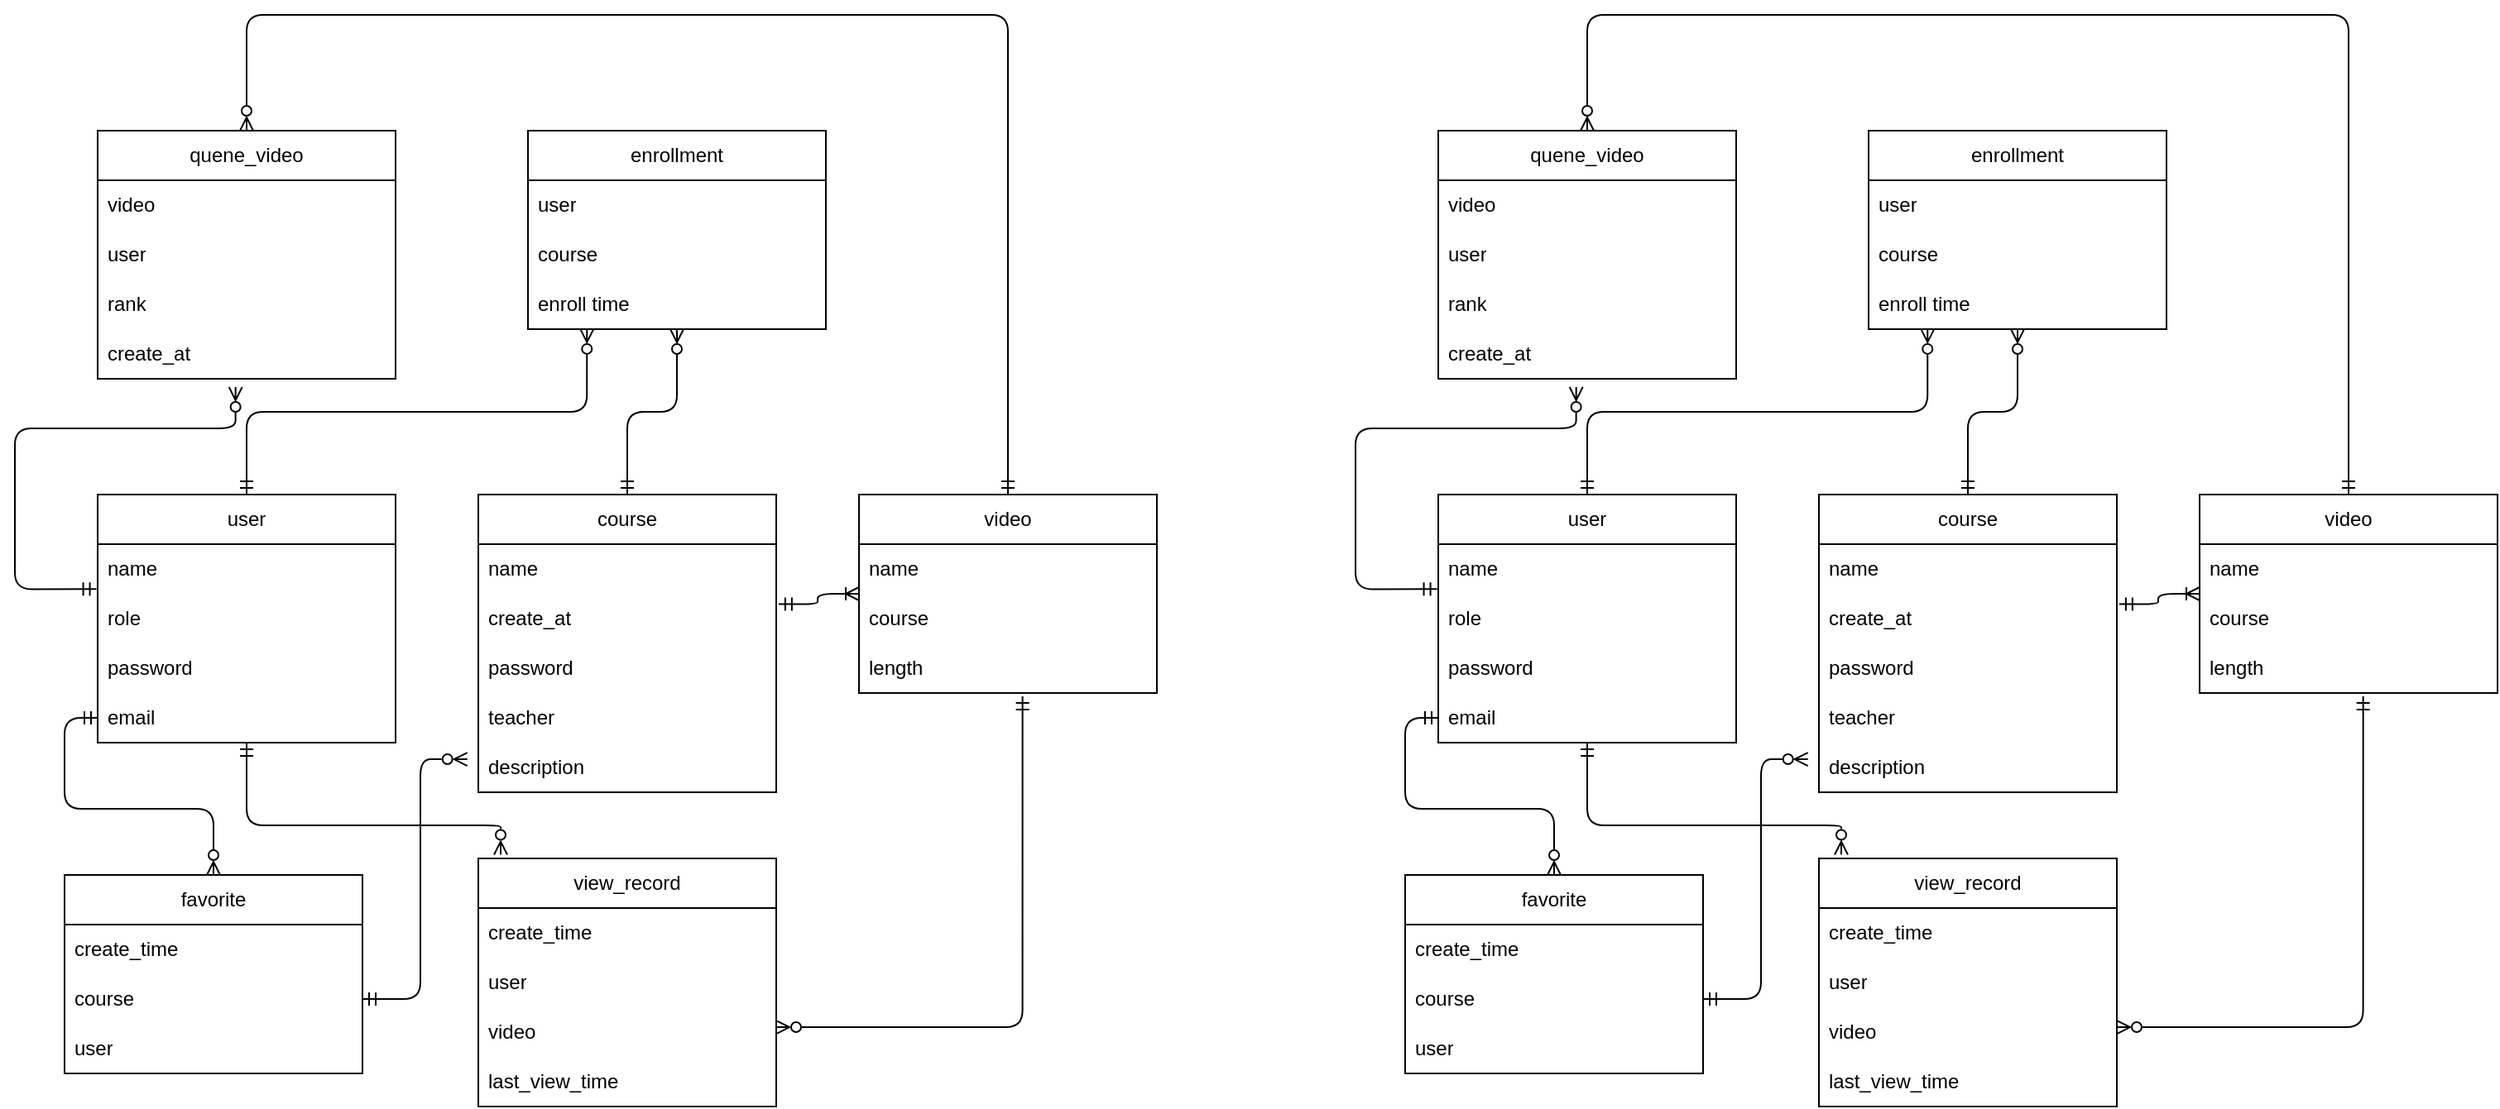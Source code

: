 <mxfile>
    <diagram id="WuiaO16obcXnAoiIn77j" name="Page-1">
        <mxGraphModel dx="2443" dy="2767" grid="1" gridSize="10" guides="1" tooltips="1" connect="1" arrows="1" fold="1" page="1" pageScale="1" pageWidth="850" pageHeight="1100" math="0" shadow="0">
            <root>
                <mxCell id="0"/>
                <mxCell id="1" parent="0"/>
                <mxCell id="34" style="edgeStyle=orthogonalEdgeStyle;html=1;entryX=0.075;entryY=-0.015;entryDx=0;entryDy=0;entryPerimeter=0;endArrow=ERzeroToMany;endFill=0;startArrow=ERmandOne;startFill=0;" edge="1" parent="1" source="2" target="23">
                    <mxGeometry relative="1" as="geometry">
                        <Array as="points">
                            <mxPoint x="270" y="150"/>
                            <mxPoint x="423" y="150"/>
                        </Array>
                    </mxGeometry>
                </mxCell>
                <mxCell id="2" value="user" style="swimlane;fontStyle=0;childLayout=stackLayout;horizontal=1;startSize=30;horizontalStack=0;resizeParent=1;resizeParentMax=0;resizeLast=0;collapsible=1;marginBottom=0;whiteSpace=wrap;html=1;" vertex="1" parent="1">
                    <mxGeometry x="180" y="-50" width="180" height="150" as="geometry"/>
                </mxCell>
                <mxCell id="3" value="name" style="text;strokeColor=none;fillColor=none;align=left;verticalAlign=middle;spacingLeft=4;spacingRight=4;overflow=hidden;points=[[0,0.5],[1,0.5]];portConstraint=eastwest;rotatable=0;whiteSpace=wrap;html=1;" vertex="1" parent="2">
                    <mxGeometry y="30" width="180" height="30" as="geometry"/>
                </mxCell>
                <mxCell id="4" value="role&amp;nbsp;" style="text;strokeColor=none;fillColor=none;align=left;verticalAlign=middle;spacingLeft=4;spacingRight=4;overflow=hidden;points=[[0,0.5],[1,0.5]];portConstraint=eastwest;rotatable=0;whiteSpace=wrap;html=1;" vertex="1" parent="2">
                    <mxGeometry y="60" width="180" height="30" as="geometry"/>
                </mxCell>
                <mxCell id="5" value="password" style="text;strokeColor=none;fillColor=none;align=left;verticalAlign=middle;spacingLeft=4;spacingRight=4;overflow=hidden;points=[[0,0.5],[1,0.5]];portConstraint=eastwest;rotatable=0;whiteSpace=wrap;html=1;" vertex="1" parent="2">
                    <mxGeometry y="90" width="180" height="30" as="geometry"/>
                </mxCell>
                <mxCell id="6" value="email" style="text;strokeColor=none;fillColor=none;align=left;verticalAlign=middle;spacingLeft=4;spacingRight=4;overflow=hidden;points=[[0,0.5],[1,0.5]];portConstraint=eastwest;rotatable=0;whiteSpace=wrap;html=1;" vertex="1" parent="2">
                    <mxGeometry y="120" width="180" height="30" as="geometry"/>
                </mxCell>
                <mxCell id="7" value="course" style="swimlane;fontStyle=0;childLayout=stackLayout;horizontal=1;startSize=30;horizontalStack=0;resizeParent=1;resizeParentMax=0;resizeLast=0;collapsible=1;marginBottom=0;whiteSpace=wrap;html=1;" vertex="1" parent="1">
                    <mxGeometry x="410" y="-50" width="180" height="180" as="geometry"/>
                </mxCell>
                <mxCell id="8" value="name" style="text;strokeColor=none;fillColor=none;align=left;verticalAlign=middle;spacingLeft=4;spacingRight=4;overflow=hidden;points=[[0,0.5],[1,0.5]];portConstraint=eastwest;rotatable=0;whiteSpace=wrap;html=1;" vertex="1" parent="7">
                    <mxGeometry y="30" width="180" height="30" as="geometry"/>
                </mxCell>
                <mxCell id="9" value="create_at" style="text;strokeColor=none;fillColor=none;align=left;verticalAlign=middle;spacingLeft=4;spacingRight=4;overflow=hidden;points=[[0,0.5],[1,0.5]];portConstraint=eastwest;rotatable=0;whiteSpace=wrap;html=1;" vertex="1" parent="7">
                    <mxGeometry y="60" width="180" height="30" as="geometry"/>
                </mxCell>
                <mxCell id="10" value="password" style="text;strokeColor=none;fillColor=none;align=left;verticalAlign=middle;spacingLeft=4;spacingRight=4;overflow=hidden;points=[[0,0.5],[1,0.5]];portConstraint=eastwest;rotatable=0;whiteSpace=wrap;html=1;" vertex="1" parent="7">
                    <mxGeometry y="90" width="180" height="30" as="geometry"/>
                </mxCell>
                <mxCell id="12" value="teacher" style="text;strokeColor=none;fillColor=none;align=left;verticalAlign=middle;spacingLeft=4;spacingRight=4;overflow=hidden;points=[[0,0.5],[1,0.5]];portConstraint=eastwest;rotatable=0;whiteSpace=wrap;html=1;" vertex="1" parent="7">
                    <mxGeometry y="120" width="180" height="30" as="geometry"/>
                </mxCell>
                <mxCell id="11" value="description" style="text;strokeColor=none;fillColor=none;align=left;verticalAlign=middle;spacingLeft=4;spacingRight=4;overflow=hidden;points=[[0,0.5],[1,0.5]];portConstraint=eastwest;rotatable=0;whiteSpace=wrap;html=1;" vertex="1" parent="7">
                    <mxGeometry y="150" width="180" height="30" as="geometry"/>
                </mxCell>
                <mxCell id="46" style="edgeStyle=orthogonalEdgeStyle;html=1;entryX=1.008;entryY=0.21;entryDx=0;entryDy=0;entryPerimeter=0;startArrow=ERoneToMany;startFill=0;endArrow=ERmandOne;endFill=0;" edge="1" parent="1" source="13" target="9">
                    <mxGeometry relative="1" as="geometry"/>
                </mxCell>
                <mxCell id="13" value="video" style="swimlane;fontStyle=0;childLayout=stackLayout;horizontal=1;startSize=30;horizontalStack=0;resizeParent=1;resizeParentMax=0;resizeLast=0;collapsible=1;marginBottom=0;whiteSpace=wrap;html=1;" vertex="1" parent="1">
                    <mxGeometry x="640" y="-50" width="180" height="120" as="geometry"/>
                </mxCell>
                <mxCell id="14" value="name" style="text;strokeColor=none;fillColor=none;align=left;verticalAlign=middle;spacingLeft=4;spacingRight=4;overflow=hidden;points=[[0,0.5],[1,0.5]];portConstraint=eastwest;rotatable=0;whiteSpace=wrap;html=1;" vertex="1" parent="13">
                    <mxGeometry y="30" width="180" height="30" as="geometry"/>
                </mxCell>
                <mxCell id="15" value="course" style="text;strokeColor=none;fillColor=none;align=left;verticalAlign=middle;spacingLeft=4;spacingRight=4;overflow=hidden;points=[[0,0.5],[1,0.5]];portConstraint=eastwest;rotatable=0;whiteSpace=wrap;html=1;" vertex="1" parent="13">
                    <mxGeometry y="60" width="180" height="30" as="geometry"/>
                </mxCell>
                <mxCell id="27" value="length" style="text;strokeColor=none;fillColor=none;align=left;verticalAlign=middle;spacingLeft=4;spacingRight=4;overflow=hidden;points=[[0,0.5],[1,0.5]];portConstraint=eastwest;rotatable=0;whiteSpace=wrap;html=1;" vertex="1" parent="13">
                    <mxGeometry y="90" width="180" height="30" as="geometry"/>
                </mxCell>
                <mxCell id="35" style="edgeStyle=orthogonalEdgeStyle;html=1;entryX=0;entryY=0.5;entryDx=0;entryDy=0;startArrow=ERzeroToMany;startFill=0;endArrow=ERmandOne;endFill=0;" edge="1" parent="1" source="18" target="6">
                    <mxGeometry relative="1" as="geometry">
                        <Array as="points">
                            <mxPoint x="250" y="140"/>
                            <mxPoint x="160" y="140"/>
                            <mxPoint x="160" y="85"/>
                        </Array>
                    </mxGeometry>
                </mxCell>
                <mxCell id="18" value="favorite" style="swimlane;fontStyle=0;childLayout=stackLayout;horizontal=1;startSize=30;horizontalStack=0;resizeParent=1;resizeParentMax=0;resizeLast=0;collapsible=1;marginBottom=0;whiteSpace=wrap;html=1;" vertex="1" parent="1">
                    <mxGeometry x="160" y="180" width="180" height="120" as="geometry"/>
                </mxCell>
                <mxCell id="19" value="create_time" style="text;strokeColor=none;fillColor=none;align=left;verticalAlign=middle;spacingLeft=4;spacingRight=4;overflow=hidden;points=[[0,0.5],[1,0.5]];portConstraint=eastwest;rotatable=0;whiteSpace=wrap;html=1;" vertex="1" parent="18">
                    <mxGeometry y="30" width="180" height="30" as="geometry"/>
                </mxCell>
                <mxCell id="20" value="course" style="text;strokeColor=none;fillColor=none;align=left;verticalAlign=middle;spacingLeft=4;spacingRight=4;overflow=hidden;points=[[0,0.5],[1,0.5]];portConstraint=eastwest;rotatable=0;whiteSpace=wrap;html=1;" vertex="1" parent="18">
                    <mxGeometry y="60" width="180" height="30" as="geometry"/>
                </mxCell>
                <mxCell id="21" value="user" style="text;strokeColor=none;fillColor=none;align=left;verticalAlign=middle;spacingLeft=4;spacingRight=4;overflow=hidden;points=[[0,0.5],[1,0.5]];portConstraint=eastwest;rotatable=0;whiteSpace=wrap;html=1;" vertex="1" parent="18">
                    <mxGeometry y="90" width="180" height="30" as="geometry"/>
                </mxCell>
                <mxCell id="23" value="view_record" style="swimlane;fontStyle=0;childLayout=stackLayout;horizontal=1;startSize=30;horizontalStack=0;resizeParent=1;resizeParentMax=0;resizeLast=0;collapsible=1;marginBottom=0;whiteSpace=wrap;html=1;" vertex="1" parent="1">
                    <mxGeometry x="410" y="170" width="180" height="150" as="geometry"/>
                </mxCell>
                <mxCell id="24" value="create_time" style="text;strokeColor=none;fillColor=none;align=left;verticalAlign=middle;spacingLeft=4;spacingRight=4;overflow=hidden;points=[[0,0.5],[1,0.5]];portConstraint=eastwest;rotatable=0;whiteSpace=wrap;html=1;" vertex="1" parent="23">
                    <mxGeometry y="30" width="180" height="30" as="geometry"/>
                </mxCell>
                <mxCell id="25" value="user" style="text;strokeColor=none;fillColor=none;align=left;verticalAlign=middle;spacingLeft=4;spacingRight=4;overflow=hidden;points=[[0,0.5],[1,0.5]];portConstraint=eastwest;rotatable=0;whiteSpace=wrap;html=1;" vertex="1" parent="23">
                    <mxGeometry y="60" width="180" height="30" as="geometry"/>
                </mxCell>
                <mxCell id="26" value="video" style="text;strokeColor=none;fillColor=none;align=left;verticalAlign=middle;spacingLeft=4;spacingRight=4;overflow=hidden;points=[[0,0.5],[1,0.5]];portConstraint=eastwest;rotatable=0;whiteSpace=wrap;html=1;" vertex="1" parent="23">
                    <mxGeometry y="90" width="180" height="30" as="geometry"/>
                </mxCell>
                <mxCell id="28" value="last_view_time" style="text;strokeColor=none;fillColor=none;align=left;verticalAlign=middle;spacingLeft=4;spacingRight=4;overflow=hidden;points=[[0,0.5],[1,0.5]];portConstraint=eastwest;rotatable=0;whiteSpace=wrap;html=1;" vertex="1" parent="23">
                    <mxGeometry y="120" width="180" height="30" as="geometry"/>
                </mxCell>
                <mxCell id="43" style="edgeStyle=orthogonalEdgeStyle;html=1;entryX=0.5;entryY=0;entryDx=0;entryDy=0;startArrow=ERzeroToMany;startFill=0;endArrow=ERmandOne;endFill=0;" edge="1" parent="1" source="29" target="13">
                    <mxGeometry relative="1" as="geometry">
                        <Array as="points">
                            <mxPoint x="270" y="-340"/>
                            <mxPoint x="730" y="-340"/>
                        </Array>
                    </mxGeometry>
                </mxCell>
                <mxCell id="29" value="quene_video" style="swimlane;fontStyle=0;childLayout=stackLayout;horizontal=1;startSize=30;horizontalStack=0;resizeParent=1;resizeParentMax=0;resizeLast=0;collapsible=1;marginBottom=0;whiteSpace=wrap;html=1;" vertex="1" parent="1">
                    <mxGeometry x="180" y="-270" width="180" height="150" as="geometry"/>
                </mxCell>
                <mxCell id="30" value="video" style="text;strokeColor=none;fillColor=none;align=left;verticalAlign=middle;spacingLeft=4;spacingRight=4;overflow=hidden;points=[[0,0.5],[1,0.5]];portConstraint=eastwest;rotatable=0;whiteSpace=wrap;html=1;" vertex="1" parent="29">
                    <mxGeometry y="30" width="180" height="30" as="geometry"/>
                </mxCell>
                <mxCell id="33" value="user" style="text;strokeColor=none;fillColor=none;align=left;verticalAlign=middle;spacingLeft=4;spacingRight=4;overflow=hidden;points=[[0,0.5],[1,0.5]];portConstraint=eastwest;rotatable=0;whiteSpace=wrap;html=1;" vertex="1" parent="29">
                    <mxGeometry y="60" width="180" height="30" as="geometry"/>
                </mxCell>
                <mxCell id="31" value="rank" style="text;strokeColor=none;fillColor=none;align=left;verticalAlign=middle;spacingLeft=4;spacingRight=4;overflow=hidden;points=[[0,0.5],[1,0.5]];portConstraint=eastwest;rotatable=0;whiteSpace=wrap;html=1;" vertex="1" parent="29">
                    <mxGeometry y="90" width="180" height="30" as="geometry"/>
                </mxCell>
                <mxCell id="32" value="create_at" style="text;strokeColor=none;fillColor=none;align=left;verticalAlign=middle;spacingLeft=4;spacingRight=4;overflow=hidden;points=[[0,0.5],[1,0.5]];portConstraint=eastwest;rotatable=0;whiteSpace=wrap;html=1;" vertex="1" parent="29">
                    <mxGeometry y="120" width="180" height="30" as="geometry"/>
                </mxCell>
                <mxCell id="41" style="edgeStyle=orthogonalEdgeStyle;html=1;entryX=0.5;entryY=0;entryDx=0;entryDy=0;startArrow=ERzeroToMany;startFill=0;endArrow=ERmandOne;endFill=0;" edge="1" parent="1" source="36" target="7">
                    <mxGeometry relative="1" as="geometry"/>
                </mxCell>
                <mxCell id="36" value="enrollment" style="swimlane;fontStyle=0;childLayout=stackLayout;horizontal=1;startSize=30;horizontalStack=0;resizeParent=1;resizeParentMax=0;resizeLast=0;collapsible=1;marginBottom=0;whiteSpace=wrap;html=1;" vertex="1" parent="1">
                    <mxGeometry x="440" y="-270" width="180" height="120" as="geometry"/>
                </mxCell>
                <mxCell id="37" value="user" style="text;strokeColor=none;fillColor=none;align=left;verticalAlign=middle;spacingLeft=4;spacingRight=4;overflow=hidden;points=[[0,0.5],[1,0.5]];portConstraint=eastwest;rotatable=0;whiteSpace=wrap;html=1;" vertex="1" parent="36">
                    <mxGeometry y="30" width="180" height="30" as="geometry"/>
                </mxCell>
                <mxCell id="38" value="course" style="text;strokeColor=none;fillColor=none;align=left;verticalAlign=middle;spacingLeft=4;spacingRight=4;overflow=hidden;points=[[0,0.5],[1,0.5]];portConstraint=eastwest;rotatable=0;whiteSpace=wrap;html=1;" vertex="1" parent="36">
                    <mxGeometry y="60" width="180" height="30" as="geometry"/>
                </mxCell>
                <mxCell id="39" value="enroll time" style="text;strokeColor=none;fillColor=none;align=left;verticalAlign=middle;spacingLeft=4;spacingRight=4;overflow=hidden;points=[[0,0.5],[1,0.5]];portConstraint=eastwest;rotatable=0;whiteSpace=wrap;html=1;" vertex="1" parent="36">
                    <mxGeometry y="90" width="180" height="30" as="geometry"/>
                </mxCell>
                <mxCell id="42" style="edgeStyle=orthogonalEdgeStyle;html=1;startArrow=ERzeroToMany;startFill=0;endArrow=ERmandOne;endFill=0;exitX=0.198;exitY=0.998;exitDx=0;exitDy=0;exitPerimeter=0;" edge="1" parent="1" source="39" target="2">
                    <mxGeometry relative="1" as="geometry"/>
                </mxCell>
                <mxCell id="44" style="edgeStyle=orthogonalEdgeStyle;html=1;entryX=-0.004;entryY=-0.094;entryDx=0;entryDy=0;entryPerimeter=0;startArrow=ERzeroToMany;startFill=0;endArrow=ERmandOne;endFill=0;exitX=0.463;exitY=1.167;exitDx=0;exitDy=0;exitPerimeter=0;" edge="1" parent="1" source="32" target="4">
                    <mxGeometry relative="1" as="geometry">
                        <Array as="points">
                            <mxPoint x="263" y="-90"/>
                            <mxPoint x="130" y="-90"/>
                            <mxPoint x="130" y="7"/>
                        </Array>
                    </mxGeometry>
                </mxCell>
                <mxCell id="47" style="edgeStyle=orthogonalEdgeStyle;html=1;entryX=0.549;entryY=1.168;entryDx=0;entryDy=0;entryPerimeter=0;startArrow=ERzeroToMany;startFill=0;endArrow=ERmandOne;endFill=0;" edge="1" parent="1">
                    <mxGeometry relative="1" as="geometry">
                        <mxPoint x="590" y="272.034" as="sourcePoint"/>
                        <mxPoint x="738.82" y="72.04" as="targetPoint"/>
                        <Array as="points">
                            <mxPoint x="739" y="272"/>
                        </Array>
                    </mxGeometry>
                </mxCell>
                <mxCell id="48" style="edgeStyle=orthogonalEdgeStyle;html=1;startArrow=ERzeroToMany;startFill=0;endArrow=ERmandOne;endFill=0;exitX=-0.037;exitY=0.334;exitDx=0;exitDy=0;exitPerimeter=0;" edge="1" parent="1" source="11" target="20">
                    <mxGeometry relative="1" as="geometry"/>
                </mxCell>
                <mxCell id="49" style="edgeStyle=orthogonalEdgeStyle;html=1;entryX=0.075;entryY=-0.015;entryDx=0;entryDy=0;entryPerimeter=0;endArrow=ERzeroToMany;endFill=0;startArrow=ERmandOne;startFill=0;" edge="1" parent="1" source="50" target="71">
                    <mxGeometry relative="1" as="geometry">
                        <Array as="points">
                            <mxPoint x="1080" y="150"/>
                            <mxPoint x="1233" y="150"/>
                        </Array>
                    </mxGeometry>
                </mxCell>
                <mxCell id="50" value="user" style="swimlane;fontStyle=0;childLayout=stackLayout;horizontal=1;startSize=30;horizontalStack=0;resizeParent=1;resizeParentMax=0;resizeLast=0;collapsible=1;marginBottom=0;whiteSpace=wrap;html=1;" vertex="1" parent="1">
                    <mxGeometry x="990" y="-50" width="180" height="150" as="geometry"/>
                </mxCell>
                <mxCell id="51" value="name" style="text;strokeColor=none;fillColor=none;align=left;verticalAlign=middle;spacingLeft=4;spacingRight=4;overflow=hidden;points=[[0,0.5],[1,0.5]];portConstraint=eastwest;rotatable=0;whiteSpace=wrap;html=1;" vertex="1" parent="50">
                    <mxGeometry y="30" width="180" height="30" as="geometry"/>
                </mxCell>
                <mxCell id="52" value="role&amp;nbsp;" style="text;strokeColor=none;fillColor=none;align=left;verticalAlign=middle;spacingLeft=4;spacingRight=4;overflow=hidden;points=[[0,0.5],[1,0.5]];portConstraint=eastwest;rotatable=0;whiteSpace=wrap;html=1;" vertex="1" parent="50">
                    <mxGeometry y="60" width="180" height="30" as="geometry"/>
                </mxCell>
                <mxCell id="53" value="password" style="text;strokeColor=none;fillColor=none;align=left;verticalAlign=middle;spacingLeft=4;spacingRight=4;overflow=hidden;points=[[0,0.5],[1,0.5]];portConstraint=eastwest;rotatable=0;whiteSpace=wrap;html=1;" vertex="1" parent="50">
                    <mxGeometry y="90" width="180" height="30" as="geometry"/>
                </mxCell>
                <mxCell id="54" value="email" style="text;strokeColor=none;fillColor=none;align=left;verticalAlign=middle;spacingLeft=4;spacingRight=4;overflow=hidden;points=[[0,0.5],[1,0.5]];portConstraint=eastwest;rotatable=0;whiteSpace=wrap;html=1;" vertex="1" parent="50">
                    <mxGeometry y="120" width="180" height="30" as="geometry"/>
                </mxCell>
                <mxCell id="55" value="course" style="swimlane;fontStyle=0;childLayout=stackLayout;horizontal=1;startSize=30;horizontalStack=0;resizeParent=1;resizeParentMax=0;resizeLast=0;collapsible=1;marginBottom=0;whiteSpace=wrap;html=1;" vertex="1" parent="1">
                    <mxGeometry x="1220" y="-50" width="180" height="180" as="geometry"/>
                </mxCell>
                <mxCell id="56" value="name" style="text;strokeColor=none;fillColor=none;align=left;verticalAlign=middle;spacingLeft=4;spacingRight=4;overflow=hidden;points=[[0,0.5],[1,0.5]];portConstraint=eastwest;rotatable=0;whiteSpace=wrap;html=1;" vertex="1" parent="55">
                    <mxGeometry y="30" width="180" height="30" as="geometry"/>
                </mxCell>
                <mxCell id="57" value="create_at" style="text;strokeColor=none;fillColor=none;align=left;verticalAlign=middle;spacingLeft=4;spacingRight=4;overflow=hidden;points=[[0,0.5],[1,0.5]];portConstraint=eastwest;rotatable=0;whiteSpace=wrap;html=1;" vertex="1" parent="55">
                    <mxGeometry y="60" width="180" height="30" as="geometry"/>
                </mxCell>
                <mxCell id="58" value="password" style="text;strokeColor=none;fillColor=none;align=left;verticalAlign=middle;spacingLeft=4;spacingRight=4;overflow=hidden;points=[[0,0.5],[1,0.5]];portConstraint=eastwest;rotatable=0;whiteSpace=wrap;html=1;" vertex="1" parent="55">
                    <mxGeometry y="90" width="180" height="30" as="geometry"/>
                </mxCell>
                <mxCell id="59" value="teacher" style="text;strokeColor=none;fillColor=none;align=left;verticalAlign=middle;spacingLeft=4;spacingRight=4;overflow=hidden;points=[[0,0.5],[1,0.5]];portConstraint=eastwest;rotatable=0;whiteSpace=wrap;html=1;" vertex="1" parent="55">
                    <mxGeometry y="120" width="180" height="30" as="geometry"/>
                </mxCell>
                <mxCell id="60" value="description" style="text;strokeColor=none;fillColor=none;align=left;verticalAlign=middle;spacingLeft=4;spacingRight=4;overflow=hidden;points=[[0,0.5],[1,0.5]];portConstraint=eastwest;rotatable=0;whiteSpace=wrap;html=1;" vertex="1" parent="55">
                    <mxGeometry y="150" width="180" height="30" as="geometry"/>
                </mxCell>
                <mxCell id="61" style="edgeStyle=orthogonalEdgeStyle;html=1;entryX=1.008;entryY=0.21;entryDx=0;entryDy=0;entryPerimeter=0;startArrow=ERoneToMany;startFill=0;endArrow=ERmandOne;endFill=0;" edge="1" parent="1" source="62" target="57">
                    <mxGeometry relative="1" as="geometry"/>
                </mxCell>
                <mxCell id="62" value="video" style="swimlane;fontStyle=0;childLayout=stackLayout;horizontal=1;startSize=30;horizontalStack=0;resizeParent=1;resizeParentMax=0;resizeLast=0;collapsible=1;marginBottom=0;whiteSpace=wrap;html=1;" vertex="1" parent="1">
                    <mxGeometry x="1450" y="-50" width="180" height="120" as="geometry"/>
                </mxCell>
                <mxCell id="63" value="name" style="text;strokeColor=none;fillColor=none;align=left;verticalAlign=middle;spacingLeft=4;spacingRight=4;overflow=hidden;points=[[0,0.5],[1,0.5]];portConstraint=eastwest;rotatable=0;whiteSpace=wrap;html=1;" vertex="1" parent="62">
                    <mxGeometry y="30" width="180" height="30" as="geometry"/>
                </mxCell>
                <mxCell id="64" value="course" style="text;strokeColor=none;fillColor=none;align=left;verticalAlign=middle;spacingLeft=4;spacingRight=4;overflow=hidden;points=[[0,0.5],[1,0.5]];portConstraint=eastwest;rotatable=0;whiteSpace=wrap;html=1;" vertex="1" parent="62">
                    <mxGeometry y="60" width="180" height="30" as="geometry"/>
                </mxCell>
                <mxCell id="65" value="length" style="text;strokeColor=none;fillColor=none;align=left;verticalAlign=middle;spacingLeft=4;spacingRight=4;overflow=hidden;points=[[0,0.5],[1,0.5]];portConstraint=eastwest;rotatable=0;whiteSpace=wrap;html=1;" vertex="1" parent="62">
                    <mxGeometry y="90" width="180" height="30" as="geometry"/>
                </mxCell>
                <mxCell id="66" style="edgeStyle=orthogonalEdgeStyle;html=1;entryX=0;entryY=0.5;entryDx=0;entryDy=0;startArrow=ERzeroToMany;startFill=0;endArrow=ERmandOne;endFill=0;" edge="1" parent="1" source="67" target="54">
                    <mxGeometry relative="1" as="geometry">
                        <Array as="points">
                            <mxPoint x="1060" y="140"/>
                            <mxPoint x="970" y="140"/>
                            <mxPoint x="970" y="85"/>
                        </Array>
                    </mxGeometry>
                </mxCell>
                <mxCell id="67" value="favorite" style="swimlane;fontStyle=0;childLayout=stackLayout;horizontal=1;startSize=30;horizontalStack=0;resizeParent=1;resizeParentMax=0;resizeLast=0;collapsible=1;marginBottom=0;whiteSpace=wrap;html=1;" vertex="1" parent="1">
                    <mxGeometry x="970" y="180" width="180" height="120" as="geometry"/>
                </mxCell>
                <mxCell id="68" value="create_time" style="text;strokeColor=none;fillColor=none;align=left;verticalAlign=middle;spacingLeft=4;spacingRight=4;overflow=hidden;points=[[0,0.5],[1,0.5]];portConstraint=eastwest;rotatable=0;whiteSpace=wrap;html=1;" vertex="1" parent="67">
                    <mxGeometry y="30" width="180" height="30" as="geometry"/>
                </mxCell>
                <mxCell id="69" value="course" style="text;strokeColor=none;fillColor=none;align=left;verticalAlign=middle;spacingLeft=4;spacingRight=4;overflow=hidden;points=[[0,0.5],[1,0.5]];portConstraint=eastwest;rotatable=0;whiteSpace=wrap;html=1;" vertex="1" parent="67">
                    <mxGeometry y="60" width="180" height="30" as="geometry"/>
                </mxCell>
                <mxCell id="70" value="user" style="text;strokeColor=none;fillColor=none;align=left;verticalAlign=middle;spacingLeft=4;spacingRight=4;overflow=hidden;points=[[0,0.5],[1,0.5]];portConstraint=eastwest;rotatable=0;whiteSpace=wrap;html=1;" vertex="1" parent="67">
                    <mxGeometry y="90" width="180" height="30" as="geometry"/>
                </mxCell>
                <mxCell id="71" value="view_record" style="swimlane;fontStyle=0;childLayout=stackLayout;horizontal=1;startSize=30;horizontalStack=0;resizeParent=1;resizeParentMax=0;resizeLast=0;collapsible=1;marginBottom=0;whiteSpace=wrap;html=1;" vertex="1" parent="1">
                    <mxGeometry x="1220" y="170" width="180" height="150" as="geometry"/>
                </mxCell>
                <mxCell id="72" value="create_time" style="text;strokeColor=none;fillColor=none;align=left;verticalAlign=middle;spacingLeft=4;spacingRight=4;overflow=hidden;points=[[0,0.5],[1,0.5]];portConstraint=eastwest;rotatable=0;whiteSpace=wrap;html=1;" vertex="1" parent="71">
                    <mxGeometry y="30" width="180" height="30" as="geometry"/>
                </mxCell>
                <mxCell id="73" value="user" style="text;strokeColor=none;fillColor=none;align=left;verticalAlign=middle;spacingLeft=4;spacingRight=4;overflow=hidden;points=[[0,0.5],[1,0.5]];portConstraint=eastwest;rotatable=0;whiteSpace=wrap;html=1;" vertex="1" parent="71">
                    <mxGeometry y="60" width="180" height="30" as="geometry"/>
                </mxCell>
                <mxCell id="74" value="video" style="text;strokeColor=none;fillColor=none;align=left;verticalAlign=middle;spacingLeft=4;spacingRight=4;overflow=hidden;points=[[0,0.5],[1,0.5]];portConstraint=eastwest;rotatable=0;whiteSpace=wrap;html=1;" vertex="1" parent="71">
                    <mxGeometry y="90" width="180" height="30" as="geometry"/>
                </mxCell>
                <mxCell id="75" value="last_view_time" style="text;strokeColor=none;fillColor=none;align=left;verticalAlign=middle;spacingLeft=4;spacingRight=4;overflow=hidden;points=[[0,0.5],[1,0.5]];portConstraint=eastwest;rotatable=0;whiteSpace=wrap;html=1;" vertex="1" parent="71">
                    <mxGeometry y="120" width="180" height="30" as="geometry"/>
                </mxCell>
                <mxCell id="76" style="edgeStyle=orthogonalEdgeStyle;html=1;entryX=0.5;entryY=0;entryDx=0;entryDy=0;startArrow=ERzeroToMany;startFill=0;endArrow=ERmandOne;endFill=0;" edge="1" parent="1" source="77" target="62">
                    <mxGeometry relative="1" as="geometry">
                        <Array as="points">
                            <mxPoint x="1080" y="-340"/>
                            <mxPoint x="1540" y="-340"/>
                        </Array>
                    </mxGeometry>
                </mxCell>
                <mxCell id="77" value="quene_video" style="swimlane;fontStyle=0;childLayout=stackLayout;horizontal=1;startSize=30;horizontalStack=0;resizeParent=1;resizeParentMax=0;resizeLast=0;collapsible=1;marginBottom=0;whiteSpace=wrap;html=1;" vertex="1" parent="1">
                    <mxGeometry x="990" y="-270" width="180" height="150" as="geometry"/>
                </mxCell>
                <mxCell id="78" value="video" style="text;strokeColor=none;fillColor=none;align=left;verticalAlign=middle;spacingLeft=4;spacingRight=4;overflow=hidden;points=[[0,0.5],[1,0.5]];portConstraint=eastwest;rotatable=0;whiteSpace=wrap;html=1;" vertex="1" parent="77">
                    <mxGeometry y="30" width="180" height="30" as="geometry"/>
                </mxCell>
                <mxCell id="79" value="user" style="text;strokeColor=none;fillColor=none;align=left;verticalAlign=middle;spacingLeft=4;spacingRight=4;overflow=hidden;points=[[0,0.5],[1,0.5]];portConstraint=eastwest;rotatable=0;whiteSpace=wrap;html=1;" vertex="1" parent="77">
                    <mxGeometry y="60" width="180" height="30" as="geometry"/>
                </mxCell>
                <mxCell id="80" value="rank" style="text;strokeColor=none;fillColor=none;align=left;verticalAlign=middle;spacingLeft=4;spacingRight=4;overflow=hidden;points=[[0,0.5],[1,0.5]];portConstraint=eastwest;rotatable=0;whiteSpace=wrap;html=1;" vertex="1" parent="77">
                    <mxGeometry y="90" width="180" height="30" as="geometry"/>
                </mxCell>
                <mxCell id="81" value="create_at" style="text;strokeColor=none;fillColor=none;align=left;verticalAlign=middle;spacingLeft=4;spacingRight=4;overflow=hidden;points=[[0,0.5],[1,0.5]];portConstraint=eastwest;rotatable=0;whiteSpace=wrap;html=1;" vertex="1" parent="77">
                    <mxGeometry y="120" width="180" height="30" as="geometry"/>
                </mxCell>
                <mxCell id="82" style="edgeStyle=orthogonalEdgeStyle;html=1;entryX=0.5;entryY=0;entryDx=0;entryDy=0;startArrow=ERzeroToMany;startFill=0;endArrow=ERmandOne;endFill=0;" edge="1" parent="1" source="83" target="55">
                    <mxGeometry relative="1" as="geometry"/>
                </mxCell>
                <mxCell id="83" value="enrollment" style="swimlane;fontStyle=0;childLayout=stackLayout;horizontal=1;startSize=30;horizontalStack=0;resizeParent=1;resizeParentMax=0;resizeLast=0;collapsible=1;marginBottom=0;whiteSpace=wrap;html=1;" vertex="1" parent="1">
                    <mxGeometry x="1250" y="-270" width="180" height="120" as="geometry"/>
                </mxCell>
                <mxCell id="84" value="user" style="text;strokeColor=none;fillColor=none;align=left;verticalAlign=middle;spacingLeft=4;spacingRight=4;overflow=hidden;points=[[0,0.5],[1,0.5]];portConstraint=eastwest;rotatable=0;whiteSpace=wrap;html=1;" vertex="1" parent="83">
                    <mxGeometry y="30" width="180" height="30" as="geometry"/>
                </mxCell>
                <mxCell id="85" value="course" style="text;strokeColor=none;fillColor=none;align=left;verticalAlign=middle;spacingLeft=4;spacingRight=4;overflow=hidden;points=[[0,0.5],[1,0.5]];portConstraint=eastwest;rotatable=0;whiteSpace=wrap;html=1;" vertex="1" parent="83">
                    <mxGeometry y="60" width="180" height="30" as="geometry"/>
                </mxCell>
                <mxCell id="86" value="enroll time" style="text;strokeColor=none;fillColor=none;align=left;verticalAlign=middle;spacingLeft=4;spacingRight=4;overflow=hidden;points=[[0,0.5],[1,0.5]];portConstraint=eastwest;rotatable=0;whiteSpace=wrap;html=1;" vertex="1" parent="83">
                    <mxGeometry y="90" width="180" height="30" as="geometry"/>
                </mxCell>
                <mxCell id="87" style="edgeStyle=orthogonalEdgeStyle;html=1;startArrow=ERzeroToMany;startFill=0;endArrow=ERmandOne;endFill=0;exitX=0.198;exitY=0.998;exitDx=0;exitDy=0;exitPerimeter=0;" edge="1" parent="1" source="86" target="50">
                    <mxGeometry relative="1" as="geometry"/>
                </mxCell>
                <mxCell id="88" style="edgeStyle=orthogonalEdgeStyle;html=1;entryX=-0.004;entryY=-0.094;entryDx=0;entryDy=0;entryPerimeter=0;startArrow=ERzeroToMany;startFill=0;endArrow=ERmandOne;endFill=0;exitX=0.463;exitY=1.167;exitDx=0;exitDy=0;exitPerimeter=0;" edge="1" parent="1" source="81" target="52">
                    <mxGeometry relative="1" as="geometry">
                        <Array as="points">
                            <mxPoint x="1073" y="-90"/>
                            <mxPoint x="940" y="-90"/>
                            <mxPoint x="940" y="7"/>
                        </Array>
                    </mxGeometry>
                </mxCell>
                <mxCell id="89" style="edgeStyle=orthogonalEdgeStyle;html=1;entryX=0.549;entryY=1.168;entryDx=0;entryDy=0;entryPerimeter=0;startArrow=ERzeroToMany;startFill=0;endArrow=ERmandOne;endFill=0;" edge="1" parent="1">
                    <mxGeometry relative="1" as="geometry">
                        <mxPoint x="1400" y="272.034" as="sourcePoint"/>
                        <mxPoint x="1548.82" y="72.04" as="targetPoint"/>
                        <Array as="points">
                            <mxPoint x="1549" y="272"/>
                        </Array>
                    </mxGeometry>
                </mxCell>
                <mxCell id="90" style="edgeStyle=orthogonalEdgeStyle;html=1;startArrow=ERzeroToMany;startFill=0;endArrow=ERmandOne;endFill=0;exitX=-0.037;exitY=0.334;exitDx=0;exitDy=0;exitPerimeter=0;" edge="1" parent="1" source="60" target="69">
                    <mxGeometry relative="1" as="geometry"/>
                </mxCell>
            </root>
        </mxGraphModel>
    </diagram>
</mxfile>